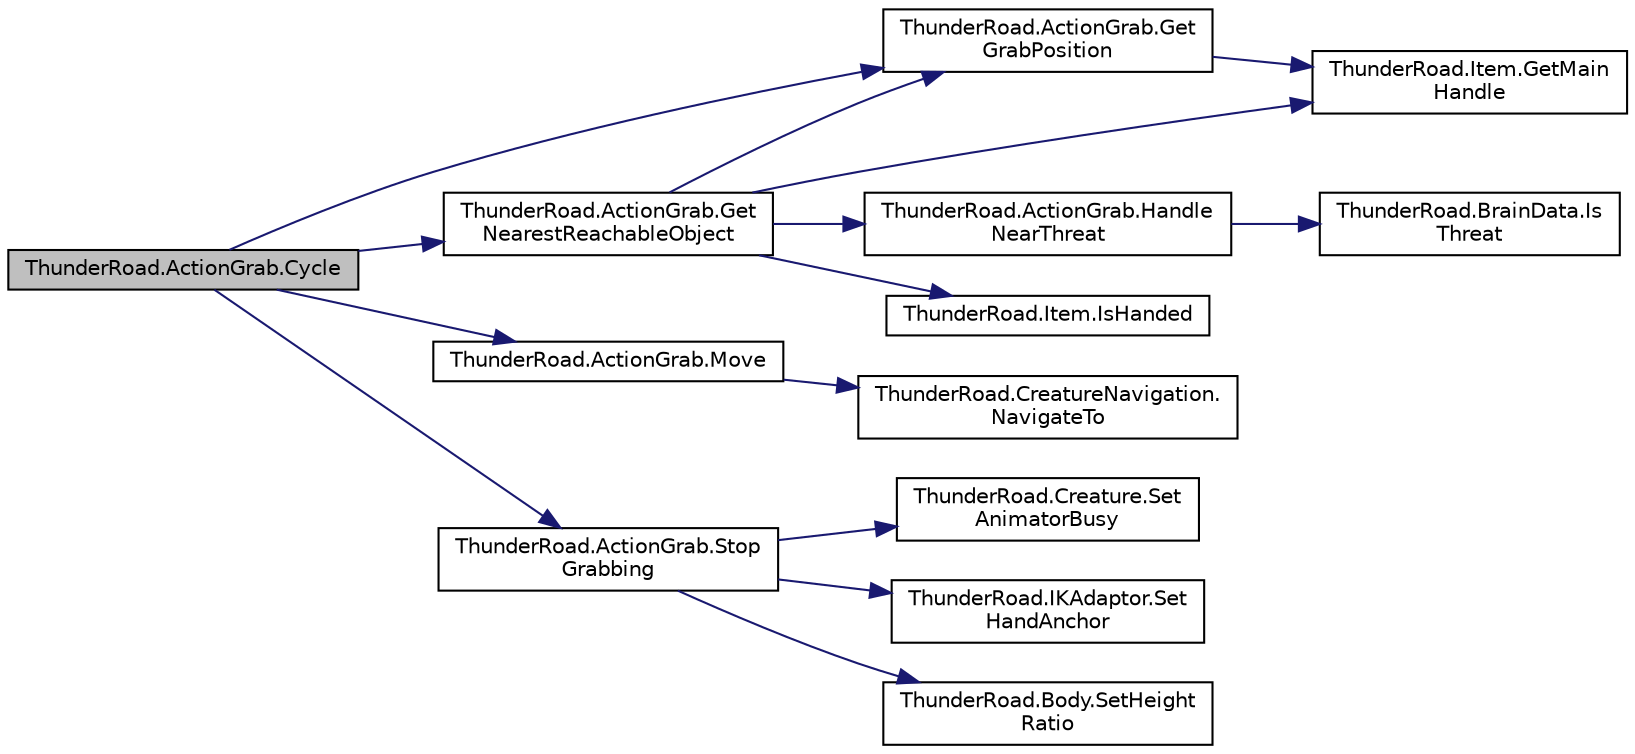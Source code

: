 digraph "ThunderRoad.ActionGrab.Cycle"
{
 // LATEX_PDF_SIZE
  edge [fontname="Helvetica",fontsize="10",labelfontname="Helvetica",labelfontsize="10"];
  node [fontname="Helvetica",fontsize="10",shape=record];
  rankdir="LR";
  Node1 [label="ThunderRoad.ActionGrab.Cycle",height=0.2,width=0.4,color="black", fillcolor="grey75", style="filled", fontcolor="black",tooltip="Cycles this instance."];
  Node1 -> Node2 [color="midnightblue",fontsize="10",style="solid",fontname="Helvetica"];
  Node2 [label="ThunderRoad.ActionGrab.Get\lGrabPosition",height=0.2,width=0.4,color="black", fillcolor="white", style="filled",URL="$class_thunder_road_1_1_action_grab.html#a03427a275b2bf9aa8842a733544a0b62",tooltip="Gets the grab position."];
  Node2 -> Node3 [color="midnightblue",fontsize="10",style="solid",fontname="Helvetica"];
  Node3 [label="ThunderRoad.Item.GetMain\lHandle",height=0.2,width=0.4,color="black", fillcolor="white", style="filled",URL="$class_thunder_road_1_1_item.html#a4c8059233a469ef8556c48b64c3c9007",tooltip="Gets the main handle."];
  Node1 -> Node4 [color="midnightblue",fontsize="10",style="solid",fontname="Helvetica"];
  Node4 [label="ThunderRoad.ActionGrab.Get\lNearestReachableObject",height=0.2,width=0.4,color="black", fillcolor="white", style="filled",URL="$class_thunder_road_1_1_action_grab.html#a07e8e02c0131df66c4c871819e6d9317",tooltip="Gets the nearest reachable object."];
  Node4 -> Node2 [color="midnightblue",fontsize="10",style="solid",fontname="Helvetica"];
  Node4 -> Node3 [color="midnightblue",fontsize="10",style="solid",fontname="Helvetica"];
  Node4 -> Node5 [color="midnightblue",fontsize="10",style="solid",fontname="Helvetica"];
  Node5 [label="ThunderRoad.ActionGrab.Handle\lNearThreat",height=0.2,width=0.4,color="black", fillcolor="white", style="filled",URL="$class_thunder_road_1_1_action_grab.html#a6be2f3c95021aa7ceea93cd9d30eccfb",tooltip="Handles the near threat."];
  Node5 -> Node6 [color="midnightblue",fontsize="10",style="solid",fontname="Helvetica"];
  Node6 [label="ThunderRoad.BrainData.Is\lThreat",height=0.2,width=0.4,color="black", fillcolor="white", style="filled",URL="$class_thunder_road_1_1_brain_data.html#a9989f46fedbca6059e6a18917bf9da78",tooltip="Determines whether the specified creature target is threat."];
  Node4 -> Node7 [color="midnightblue",fontsize="10",style="solid",fontname="Helvetica"];
  Node7 [label="ThunderRoad.Item.IsHanded",height=0.2,width=0.4,color="black", fillcolor="white", style="filled",URL="$class_thunder_road_1_1_item.html#a3f6db977accd385918e6ac7b140e9872",tooltip="Determines whether the specified side is handed."];
  Node1 -> Node8 [color="midnightblue",fontsize="10",style="solid",fontname="Helvetica"];
  Node8 [label="ThunderRoad.ActionGrab.Move",height=0.2,width=0.4,color="black", fillcolor="white", style="filled",URL="$class_thunder_road_1_1_action_grab.html#a3ac8e4a91d8d27e5b4cf769eec6df423",tooltip="Moves this instance."];
  Node8 -> Node9 [color="midnightblue",fontsize="10",style="solid",fontname="Helvetica"];
  Node9 [label="ThunderRoad.CreatureNavigation.\lNavigateTo",height=0.2,width=0.4,color="black", fillcolor="white", style="filled",URL="$class_thunder_road_1_1_creature_navigation.html#a0ca1088004b85d57317fe8e5e8dfca5d",tooltip="Navigates to."];
  Node1 -> Node10 [color="midnightblue",fontsize="10",style="solid",fontname="Helvetica"];
  Node10 [label="ThunderRoad.ActionGrab.Stop\lGrabbing",height=0.2,width=0.4,color="black", fillcolor="white", style="filled",URL="$class_thunder_road_1_1_action_grab.html#ab64bff6347a5f1c4db89c3dd845634e1",tooltip="Stops the grabbing."];
  Node10 -> Node11 [color="midnightblue",fontsize="10",style="solid",fontname="Helvetica"];
  Node11 [label="ThunderRoad.Creature.Set\lAnimatorBusy",height=0.2,width=0.4,color="black", fillcolor="white", style="filled",URL="$class_thunder_road_1_1_creature.html#ae3dce97e36e27ebc8b9259fdd7d11dac",tooltip="Sets the animator busy."];
  Node10 -> Node12 [color="midnightblue",fontsize="10",style="solid",fontname="Helvetica"];
  Node12 [label="ThunderRoad.IKAdaptor.Set\lHandAnchor",height=0.2,width=0.4,color="black", fillcolor="white", style="filled",URL="$class_thunder_road_1_1_i_k_adaptor.html#a209af96681a437917b83e3254ef7cb5f",tooltip="Sets the hand anchor."];
  Node10 -> Node13 [color="midnightblue",fontsize="10",style="solid",fontname="Helvetica"];
  Node13 [label="ThunderRoad.Body.SetHeight\lRatio",height=0.2,width=0.4,color="black", fillcolor="white", style="filled",URL="$class_thunder_road_1_1_body.html#a00f22e177ab021c3f081fc1d5eef733b",tooltip="Sets the height ratio."];
}
